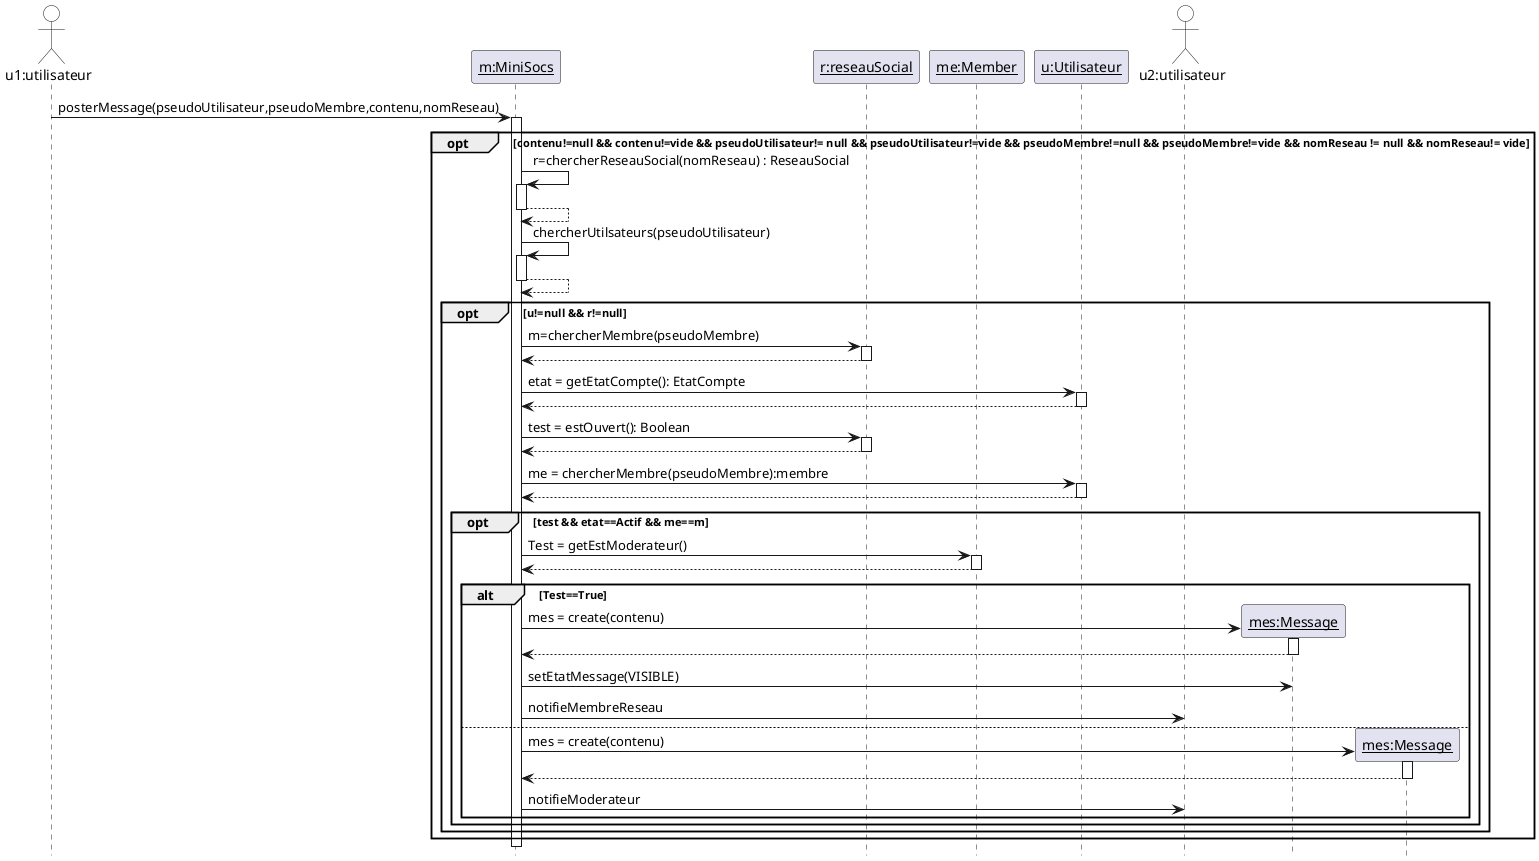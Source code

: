 @startuml

'Diagramme de séquence (PlantUML)'

'Configuration charte graphique'
hide footbox
skinparam sequenceParticiantBackgroundColor White
skinparam sequenceActorBackgroundColor White

'Déclaration des acteurs et des participants'
actor "u1:utilisateur" as u1
participant "__m:MiniSocs__" as sys
participant "__r:reseauSocial__" as r
participant "__me:Member__" as m
participant "__u:Utilisateur__" as u
actor "u2:utilisateur" as u2
'Interaction principale'

u1 -> sys++: posterMessage(pseudoUtilisateur,pseudoMembre,contenu,nomReseau)
opt contenu!=null && contenu!=vide && pseudoUtilisateur!= null && pseudoUtilisateur!=vide && pseudoMembre!=null && pseudoMembre!=vide && nomReseau != null && nomReseau!= vide
sys-> sys++: r=chercherReseauSocial(nomReseau) : ReseauSocial
return
sys->sys++:chercherUtilsateurs(pseudoUtilisateur)
return
opt u!=null && r!=null
sys->r++:m=chercherMembre(pseudoMembre)
return
sys-> u ++: etat = getEtatCompte(): EtatCompte
return
sys-> r ++: test = estOuvert(): Boolean
return
sys -> u ++: me = chercherMembre(pseudoMembre):membre
return
opt test && etat==Actif && me==m
sys->m ++: Test = getEstModerateur()
return
alt Test==True
create "__mes:Message__" as mes
sys-> mes ++: mes = create(contenu)
return
sys-> mes : setEtatMessage(VISIBLE)
sys->u2 : notifieMembreReseau
else
create "__mes:Message__" as mes2
sys->mes2 ++: mes = create(contenu)
return
sys->u2 : notifieModerateur
end
end
end
end
@enduml
